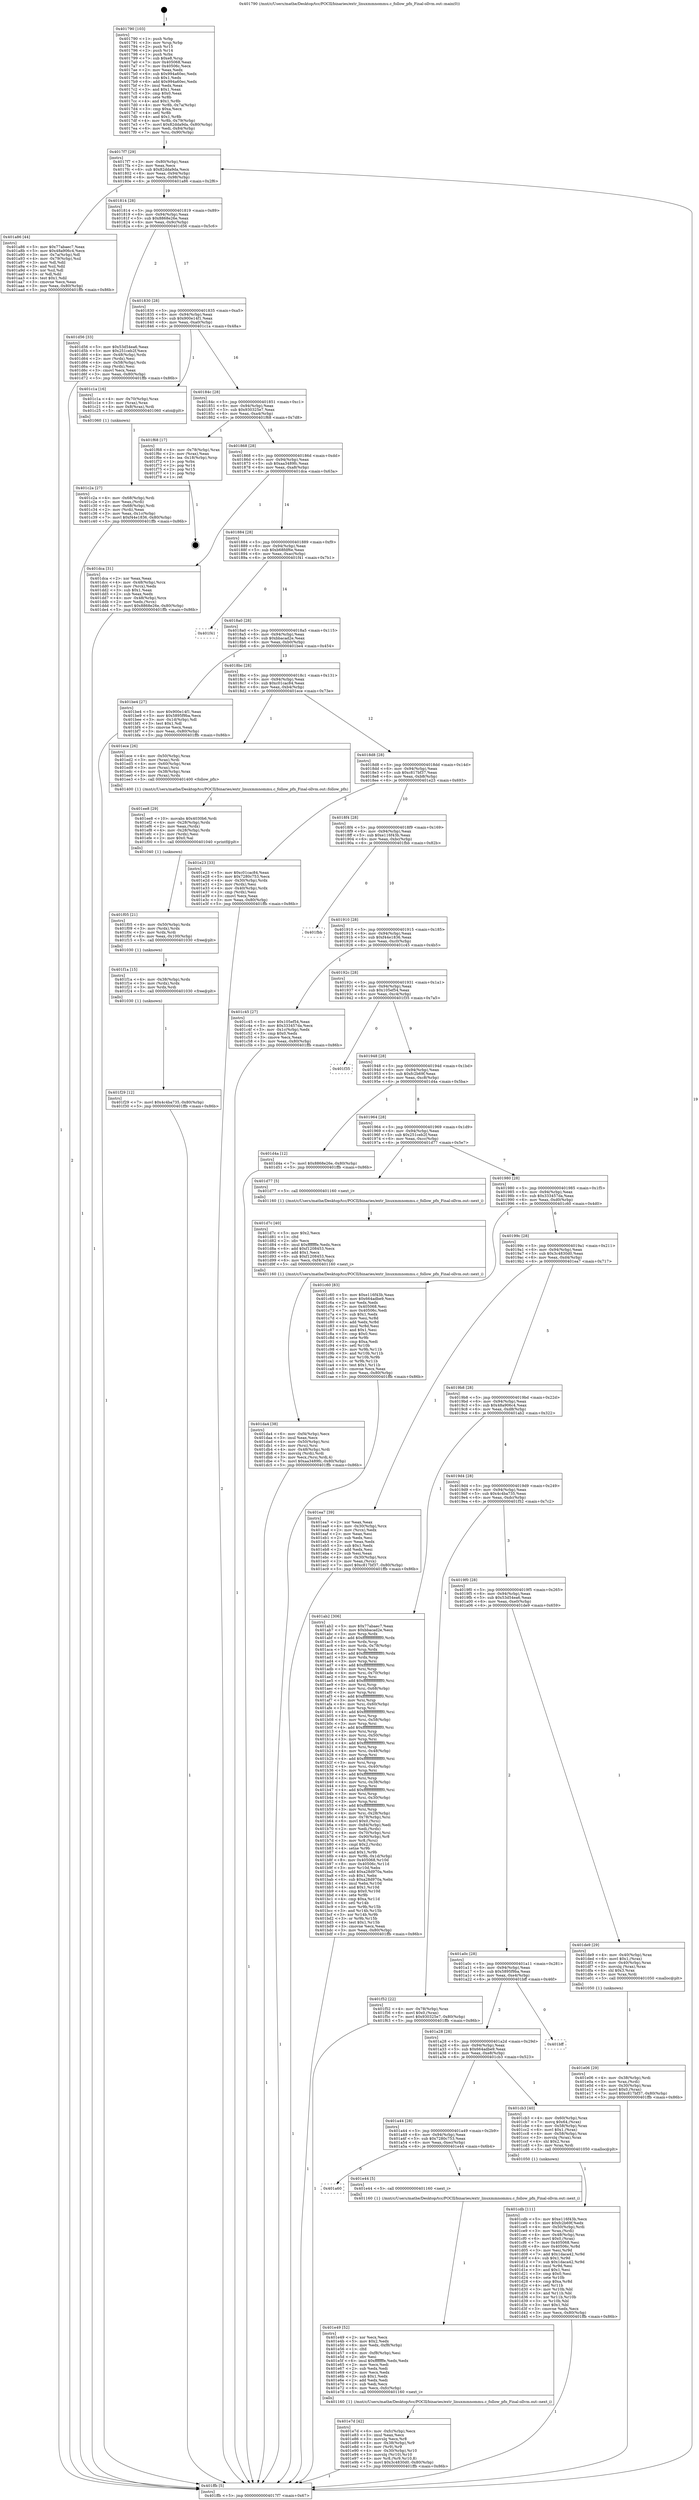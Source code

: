 digraph "0x401790" {
  label = "0x401790 (/mnt/c/Users/mathe/Desktop/tcc/POCII/binaries/extr_linuxmmnommu.c_follow_pfn_Final-ollvm.out::main(0))"
  labelloc = "t"
  node[shape=record]

  Entry [label="",width=0.3,height=0.3,shape=circle,fillcolor=black,style=filled]
  "0x4017f7" [label="{
     0x4017f7 [29]\l
     | [instrs]\l
     &nbsp;&nbsp;0x4017f7 \<+3\>: mov -0x80(%rbp),%eax\l
     &nbsp;&nbsp;0x4017fa \<+2\>: mov %eax,%ecx\l
     &nbsp;&nbsp;0x4017fc \<+6\>: sub $0x82dda9da,%ecx\l
     &nbsp;&nbsp;0x401802 \<+6\>: mov %eax,-0x94(%rbp)\l
     &nbsp;&nbsp;0x401808 \<+6\>: mov %ecx,-0x98(%rbp)\l
     &nbsp;&nbsp;0x40180e \<+6\>: je 0000000000401a86 \<main+0x2f6\>\l
  }"]
  "0x401a86" [label="{
     0x401a86 [44]\l
     | [instrs]\l
     &nbsp;&nbsp;0x401a86 \<+5\>: mov $0x77abaec7,%eax\l
     &nbsp;&nbsp;0x401a8b \<+5\>: mov $0x48a906c4,%ecx\l
     &nbsp;&nbsp;0x401a90 \<+3\>: mov -0x7a(%rbp),%dl\l
     &nbsp;&nbsp;0x401a93 \<+4\>: mov -0x79(%rbp),%sil\l
     &nbsp;&nbsp;0x401a97 \<+3\>: mov %dl,%dil\l
     &nbsp;&nbsp;0x401a9a \<+3\>: and %sil,%dil\l
     &nbsp;&nbsp;0x401a9d \<+3\>: xor %sil,%dl\l
     &nbsp;&nbsp;0x401aa0 \<+3\>: or %dl,%dil\l
     &nbsp;&nbsp;0x401aa3 \<+4\>: test $0x1,%dil\l
     &nbsp;&nbsp;0x401aa7 \<+3\>: cmovne %ecx,%eax\l
     &nbsp;&nbsp;0x401aaa \<+3\>: mov %eax,-0x80(%rbp)\l
     &nbsp;&nbsp;0x401aad \<+5\>: jmp 0000000000401ffb \<main+0x86b\>\l
  }"]
  "0x401814" [label="{
     0x401814 [28]\l
     | [instrs]\l
     &nbsp;&nbsp;0x401814 \<+5\>: jmp 0000000000401819 \<main+0x89\>\l
     &nbsp;&nbsp;0x401819 \<+6\>: mov -0x94(%rbp),%eax\l
     &nbsp;&nbsp;0x40181f \<+5\>: sub $0x8868e26e,%eax\l
     &nbsp;&nbsp;0x401824 \<+6\>: mov %eax,-0x9c(%rbp)\l
     &nbsp;&nbsp;0x40182a \<+6\>: je 0000000000401d56 \<main+0x5c6\>\l
  }"]
  "0x401ffb" [label="{
     0x401ffb [5]\l
     | [instrs]\l
     &nbsp;&nbsp;0x401ffb \<+5\>: jmp 00000000004017f7 \<main+0x67\>\l
  }"]
  "0x401790" [label="{
     0x401790 [103]\l
     | [instrs]\l
     &nbsp;&nbsp;0x401790 \<+1\>: push %rbp\l
     &nbsp;&nbsp;0x401791 \<+3\>: mov %rsp,%rbp\l
     &nbsp;&nbsp;0x401794 \<+2\>: push %r15\l
     &nbsp;&nbsp;0x401796 \<+2\>: push %r14\l
     &nbsp;&nbsp;0x401798 \<+1\>: push %rbx\l
     &nbsp;&nbsp;0x401799 \<+7\>: sub $0xe8,%rsp\l
     &nbsp;&nbsp;0x4017a0 \<+7\>: mov 0x405068,%eax\l
     &nbsp;&nbsp;0x4017a7 \<+7\>: mov 0x40506c,%ecx\l
     &nbsp;&nbsp;0x4017ae \<+2\>: mov %eax,%edx\l
     &nbsp;&nbsp;0x4017b0 \<+6\>: sub $0x994a60ec,%edx\l
     &nbsp;&nbsp;0x4017b6 \<+3\>: sub $0x1,%edx\l
     &nbsp;&nbsp;0x4017b9 \<+6\>: add $0x994a60ec,%edx\l
     &nbsp;&nbsp;0x4017bf \<+3\>: imul %edx,%eax\l
     &nbsp;&nbsp;0x4017c2 \<+3\>: and $0x1,%eax\l
     &nbsp;&nbsp;0x4017c5 \<+3\>: cmp $0x0,%eax\l
     &nbsp;&nbsp;0x4017c8 \<+4\>: sete %r8b\l
     &nbsp;&nbsp;0x4017cc \<+4\>: and $0x1,%r8b\l
     &nbsp;&nbsp;0x4017d0 \<+4\>: mov %r8b,-0x7a(%rbp)\l
     &nbsp;&nbsp;0x4017d4 \<+3\>: cmp $0xa,%ecx\l
     &nbsp;&nbsp;0x4017d7 \<+4\>: setl %r8b\l
     &nbsp;&nbsp;0x4017db \<+4\>: and $0x1,%r8b\l
     &nbsp;&nbsp;0x4017df \<+4\>: mov %r8b,-0x79(%rbp)\l
     &nbsp;&nbsp;0x4017e3 \<+7\>: movl $0x82dda9da,-0x80(%rbp)\l
     &nbsp;&nbsp;0x4017ea \<+6\>: mov %edi,-0x84(%rbp)\l
     &nbsp;&nbsp;0x4017f0 \<+7\>: mov %rsi,-0x90(%rbp)\l
  }"]
  Exit [label="",width=0.3,height=0.3,shape=circle,fillcolor=black,style=filled,peripheries=2]
  "0x401d56" [label="{
     0x401d56 [33]\l
     | [instrs]\l
     &nbsp;&nbsp;0x401d56 \<+5\>: mov $0x53d54ea6,%eax\l
     &nbsp;&nbsp;0x401d5b \<+5\>: mov $0x251ceb2f,%ecx\l
     &nbsp;&nbsp;0x401d60 \<+4\>: mov -0x48(%rbp),%rdx\l
     &nbsp;&nbsp;0x401d64 \<+2\>: mov (%rdx),%esi\l
     &nbsp;&nbsp;0x401d66 \<+4\>: mov -0x58(%rbp),%rdx\l
     &nbsp;&nbsp;0x401d6a \<+2\>: cmp (%rdx),%esi\l
     &nbsp;&nbsp;0x401d6c \<+3\>: cmovl %ecx,%eax\l
     &nbsp;&nbsp;0x401d6f \<+3\>: mov %eax,-0x80(%rbp)\l
     &nbsp;&nbsp;0x401d72 \<+5\>: jmp 0000000000401ffb \<main+0x86b\>\l
  }"]
  "0x401830" [label="{
     0x401830 [28]\l
     | [instrs]\l
     &nbsp;&nbsp;0x401830 \<+5\>: jmp 0000000000401835 \<main+0xa5\>\l
     &nbsp;&nbsp;0x401835 \<+6\>: mov -0x94(%rbp),%eax\l
     &nbsp;&nbsp;0x40183b \<+5\>: sub $0x900e14f1,%eax\l
     &nbsp;&nbsp;0x401840 \<+6\>: mov %eax,-0xa0(%rbp)\l
     &nbsp;&nbsp;0x401846 \<+6\>: je 0000000000401c1a \<main+0x48a\>\l
  }"]
  "0x401f29" [label="{
     0x401f29 [12]\l
     | [instrs]\l
     &nbsp;&nbsp;0x401f29 \<+7\>: movl $0x4c4ba735,-0x80(%rbp)\l
     &nbsp;&nbsp;0x401f30 \<+5\>: jmp 0000000000401ffb \<main+0x86b\>\l
  }"]
  "0x401c1a" [label="{
     0x401c1a [16]\l
     | [instrs]\l
     &nbsp;&nbsp;0x401c1a \<+4\>: mov -0x70(%rbp),%rax\l
     &nbsp;&nbsp;0x401c1e \<+3\>: mov (%rax),%rax\l
     &nbsp;&nbsp;0x401c21 \<+4\>: mov 0x8(%rax),%rdi\l
     &nbsp;&nbsp;0x401c25 \<+5\>: call 0000000000401060 \<atoi@plt\>\l
     | [calls]\l
     &nbsp;&nbsp;0x401060 \{1\} (unknown)\l
  }"]
  "0x40184c" [label="{
     0x40184c [28]\l
     | [instrs]\l
     &nbsp;&nbsp;0x40184c \<+5\>: jmp 0000000000401851 \<main+0xc1\>\l
     &nbsp;&nbsp;0x401851 \<+6\>: mov -0x94(%rbp),%eax\l
     &nbsp;&nbsp;0x401857 \<+5\>: sub $0x930325e7,%eax\l
     &nbsp;&nbsp;0x40185c \<+6\>: mov %eax,-0xa4(%rbp)\l
     &nbsp;&nbsp;0x401862 \<+6\>: je 0000000000401f68 \<main+0x7d8\>\l
  }"]
  "0x401f1a" [label="{
     0x401f1a [15]\l
     | [instrs]\l
     &nbsp;&nbsp;0x401f1a \<+4\>: mov -0x38(%rbp),%rdx\l
     &nbsp;&nbsp;0x401f1e \<+3\>: mov (%rdx),%rdx\l
     &nbsp;&nbsp;0x401f21 \<+3\>: mov %rdx,%rdi\l
     &nbsp;&nbsp;0x401f24 \<+5\>: call 0000000000401030 \<free@plt\>\l
     | [calls]\l
     &nbsp;&nbsp;0x401030 \{1\} (unknown)\l
  }"]
  "0x401f68" [label="{
     0x401f68 [17]\l
     | [instrs]\l
     &nbsp;&nbsp;0x401f68 \<+4\>: mov -0x78(%rbp),%rax\l
     &nbsp;&nbsp;0x401f6c \<+2\>: mov (%rax),%eax\l
     &nbsp;&nbsp;0x401f6e \<+4\>: lea -0x18(%rbp),%rsp\l
     &nbsp;&nbsp;0x401f72 \<+1\>: pop %rbx\l
     &nbsp;&nbsp;0x401f73 \<+2\>: pop %r14\l
     &nbsp;&nbsp;0x401f75 \<+2\>: pop %r15\l
     &nbsp;&nbsp;0x401f77 \<+1\>: pop %rbp\l
     &nbsp;&nbsp;0x401f78 \<+1\>: ret\l
  }"]
  "0x401868" [label="{
     0x401868 [28]\l
     | [instrs]\l
     &nbsp;&nbsp;0x401868 \<+5\>: jmp 000000000040186d \<main+0xdd\>\l
     &nbsp;&nbsp;0x40186d \<+6\>: mov -0x94(%rbp),%eax\l
     &nbsp;&nbsp;0x401873 \<+5\>: sub $0xaa3489fc,%eax\l
     &nbsp;&nbsp;0x401878 \<+6\>: mov %eax,-0xa8(%rbp)\l
     &nbsp;&nbsp;0x40187e \<+6\>: je 0000000000401dca \<main+0x63a\>\l
  }"]
  "0x401f05" [label="{
     0x401f05 [21]\l
     | [instrs]\l
     &nbsp;&nbsp;0x401f05 \<+4\>: mov -0x50(%rbp),%rdx\l
     &nbsp;&nbsp;0x401f09 \<+3\>: mov (%rdx),%rdx\l
     &nbsp;&nbsp;0x401f0c \<+3\>: mov %rdx,%rdi\l
     &nbsp;&nbsp;0x401f0f \<+6\>: mov %eax,-0x100(%rbp)\l
     &nbsp;&nbsp;0x401f15 \<+5\>: call 0000000000401030 \<free@plt\>\l
     | [calls]\l
     &nbsp;&nbsp;0x401030 \{1\} (unknown)\l
  }"]
  "0x401dca" [label="{
     0x401dca [31]\l
     | [instrs]\l
     &nbsp;&nbsp;0x401dca \<+2\>: xor %eax,%eax\l
     &nbsp;&nbsp;0x401dcc \<+4\>: mov -0x48(%rbp),%rcx\l
     &nbsp;&nbsp;0x401dd0 \<+2\>: mov (%rcx),%edx\l
     &nbsp;&nbsp;0x401dd2 \<+3\>: sub $0x1,%eax\l
     &nbsp;&nbsp;0x401dd5 \<+2\>: sub %eax,%edx\l
     &nbsp;&nbsp;0x401dd7 \<+4\>: mov -0x48(%rbp),%rcx\l
     &nbsp;&nbsp;0x401ddb \<+2\>: mov %edx,(%rcx)\l
     &nbsp;&nbsp;0x401ddd \<+7\>: movl $0x8868e26e,-0x80(%rbp)\l
     &nbsp;&nbsp;0x401de4 \<+5\>: jmp 0000000000401ffb \<main+0x86b\>\l
  }"]
  "0x401884" [label="{
     0x401884 [28]\l
     | [instrs]\l
     &nbsp;&nbsp;0x401884 \<+5\>: jmp 0000000000401889 \<main+0xf9\>\l
     &nbsp;&nbsp;0x401889 \<+6\>: mov -0x94(%rbp),%eax\l
     &nbsp;&nbsp;0x40188f \<+5\>: sub $0xb68fdf6e,%eax\l
     &nbsp;&nbsp;0x401894 \<+6\>: mov %eax,-0xac(%rbp)\l
     &nbsp;&nbsp;0x40189a \<+6\>: je 0000000000401f41 \<main+0x7b1\>\l
  }"]
  "0x401ee8" [label="{
     0x401ee8 [29]\l
     | [instrs]\l
     &nbsp;&nbsp;0x401ee8 \<+10\>: movabs $0x4030b6,%rdi\l
     &nbsp;&nbsp;0x401ef2 \<+4\>: mov -0x28(%rbp),%rdx\l
     &nbsp;&nbsp;0x401ef6 \<+2\>: mov %eax,(%rdx)\l
     &nbsp;&nbsp;0x401ef8 \<+4\>: mov -0x28(%rbp),%rdx\l
     &nbsp;&nbsp;0x401efc \<+2\>: mov (%rdx),%esi\l
     &nbsp;&nbsp;0x401efe \<+2\>: mov $0x0,%al\l
     &nbsp;&nbsp;0x401f00 \<+5\>: call 0000000000401040 \<printf@plt\>\l
     | [calls]\l
     &nbsp;&nbsp;0x401040 \{1\} (unknown)\l
  }"]
  "0x401f41" [label="{
     0x401f41\l
  }", style=dashed]
  "0x4018a0" [label="{
     0x4018a0 [28]\l
     | [instrs]\l
     &nbsp;&nbsp;0x4018a0 \<+5\>: jmp 00000000004018a5 \<main+0x115\>\l
     &nbsp;&nbsp;0x4018a5 \<+6\>: mov -0x94(%rbp),%eax\l
     &nbsp;&nbsp;0x4018ab \<+5\>: sub $0xbbacad2e,%eax\l
     &nbsp;&nbsp;0x4018b0 \<+6\>: mov %eax,-0xb0(%rbp)\l
     &nbsp;&nbsp;0x4018b6 \<+6\>: je 0000000000401be4 \<main+0x454\>\l
  }"]
  "0x401e7d" [label="{
     0x401e7d [42]\l
     | [instrs]\l
     &nbsp;&nbsp;0x401e7d \<+6\>: mov -0xfc(%rbp),%ecx\l
     &nbsp;&nbsp;0x401e83 \<+3\>: imul %eax,%ecx\l
     &nbsp;&nbsp;0x401e86 \<+3\>: movslq %ecx,%r8\l
     &nbsp;&nbsp;0x401e89 \<+4\>: mov -0x38(%rbp),%r9\l
     &nbsp;&nbsp;0x401e8d \<+3\>: mov (%r9),%r9\l
     &nbsp;&nbsp;0x401e90 \<+4\>: mov -0x30(%rbp),%r10\l
     &nbsp;&nbsp;0x401e94 \<+3\>: movslq (%r10),%r10\l
     &nbsp;&nbsp;0x401e97 \<+4\>: mov %r8,(%r9,%r10,8)\l
     &nbsp;&nbsp;0x401e9b \<+7\>: movl $0x3c4830d0,-0x80(%rbp)\l
     &nbsp;&nbsp;0x401ea2 \<+5\>: jmp 0000000000401ffb \<main+0x86b\>\l
  }"]
  "0x401be4" [label="{
     0x401be4 [27]\l
     | [instrs]\l
     &nbsp;&nbsp;0x401be4 \<+5\>: mov $0x900e14f1,%eax\l
     &nbsp;&nbsp;0x401be9 \<+5\>: mov $0x5895f9ba,%ecx\l
     &nbsp;&nbsp;0x401bee \<+3\>: mov -0x1d(%rbp),%dl\l
     &nbsp;&nbsp;0x401bf1 \<+3\>: test $0x1,%dl\l
     &nbsp;&nbsp;0x401bf4 \<+3\>: cmovne %ecx,%eax\l
     &nbsp;&nbsp;0x401bf7 \<+3\>: mov %eax,-0x80(%rbp)\l
     &nbsp;&nbsp;0x401bfa \<+5\>: jmp 0000000000401ffb \<main+0x86b\>\l
  }"]
  "0x4018bc" [label="{
     0x4018bc [28]\l
     | [instrs]\l
     &nbsp;&nbsp;0x4018bc \<+5\>: jmp 00000000004018c1 \<main+0x131\>\l
     &nbsp;&nbsp;0x4018c1 \<+6\>: mov -0x94(%rbp),%eax\l
     &nbsp;&nbsp;0x4018c7 \<+5\>: sub $0xc01cac84,%eax\l
     &nbsp;&nbsp;0x4018cc \<+6\>: mov %eax,-0xb4(%rbp)\l
     &nbsp;&nbsp;0x4018d2 \<+6\>: je 0000000000401ece \<main+0x73e\>\l
  }"]
  "0x401e49" [label="{
     0x401e49 [52]\l
     | [instrs]\l
     &nbsp;&nbsp;0x401e49 \<+2\>: xor %ecx,%ecx\l
     &nbsp;&nbsp;0x401e4b \<+5\>: mov $0x2,%edx\l
     &nbsp;&nbsp;0x401e50 \<+6\>: mov %edx,-0xf8(%rbp)\l
     &nbsp;&nbsp;0x401e56 \<+1\>: cltd\l
     &nbsp;&nbsp;0x401e57 \<+6\>: mov -0xf8(%rbp),%esi\l
     &nbsp;&nbsp;0x401e5d \<+2\>: idiv %esi\l
     &nbsp;&nbsp;0x401e5f \<+6\>: imul $0xfffffffe,%edx,%edx\l
     &nbsp;&nbsp;0x401e65 \<+2\>: mov %ecx,%edi\l
     &nbsp;&nbsp;0x401e67 \<+2\>: sub %edx,%edi\l
     &nbsp;&nbsp;0x401e69 \<+2\>: mov %ecx,%edx\l
     &nbsp;&nbsp;0x401e6b \<+3\>: sub $0x1,%edx\l
     &nbsp;&nbsp;0x401e6e \<+2\>: add %edx,%edi\l
     &nbsp;&nbsp;0x401e70 \<+2\>: sub %edi,%ecx\l
     &nbsp;&nbsp;0x401e72 \<+6\>: mov %ecx,-0xfc(%rbp)\l
     &nbsp;&nbsp;0x401e78 \<+5\>: call 0000000000401160 \<next_i\>\l
     | [calls]\l
     &nbsp;&nbsp;0x401160 \{1\} (/mnt/c/Users/mathe/Desktop/tcc/POCII/binaries/extr_linuxmmnommu.c_follow_pfn_Final-ollvm.out::next_i)\l
  }"]
  "0x401ece" [label="{
     0x401ece [26]\l
     | [instrs]\l
     &nbsp;&nbsp;0x401ece \<+4\>: mov -0x50(%rbp),%rax\l
     &nbsp;&nbsp;0x401ed2 \<+3\>: mov (%rax),%rdi\l
     &nbsp;&nbsp;0x401ed5 \<+4\>: mov -0x60(%rbp),%rax\l
     &nbsp;&nbsp;0x401ed9 \<+3\>: mov (%rax),%rsi\l
     &nbsp;&nbsp;0x401edc \<+4\>: mov -0x38(%rbp),%rax\l
     &nbsp;&nbsp;0x401ee0 \<+3\>: mov (%rax),%rdx\l
     &nbsp;&nbsp;0x401ee3 \<+5\>: call 0000000000401400 \<follow_pfn\>\l
     | [calls]\l
     &nbsp;&nbsp;0x401400 \{1\} (/mnt/c/Users/mathe/Desktop/tcc/POCII/binaries/extr_linuxmmnommu.c_follow_pfn_Final-ollvm.out::follow_pfn)\l
  }"]
  "0x4018d8" [label="{
     0x4018d8 [28]\l
     | [instrs]\l
     &nbsp;&nbsp;0x4018d8 \<+5\>: jmp 00000000004018dd \<main+0x14d\>\l
     &nbsp;&nbsp;0x4018dd \<+6\>: mov -0x94(%rbp),%eax\l
     &nbsp;&nbsp;0x4018e3 \<+5\>: sub $0xc817bf37,%eax\l
     &nbsp;&nbsp;0x4018e8 \<+6\>: mov %eax,-0xb8(%rbp)\l
     &nbsp;&nbsp;0x4018ee \<+6\>: je 0000000000401e23 \<main+0x693\>\l
  }"]
  "0x401a60" [label="{
     0x401a60\l
  }", style=dashed]
  "0x401e23" [label="{
     0x401e23 [33]\l
     | [instrs]\l
     &nbsp;&nbsp;0x401e23 \<+5\>: mov $0xc01cac84,%eax\l
     &nbsp;&nbsp;0x401e28 \<+5\>: mov $0x7280c753,%ecx\l
     &nbsp;&nbsp;0x401e2d \<+4\>: mov -0x30(%rbp),%rdx\l
     &nbsp;&nbsp;0x401e31 \<+2\>: mov (%rdx),%esi\l
     &nbsp;&nbsp;0x401e33 \<+4\>: mov -0x40(%rbp),%rdx\l
     &nbsp;&nbsp;0x401e37 \<+2\>: cmp (%rdx),%esi\l
     &nbsp;&nbsp;0x401e39 \<+3\>: cmovl %ecx,%eax\l
     &nbsp;&nbsp;0x401e3c \<+3\>: mov %eax,-0x80(%rbp)\l
     &nbsp;&nbsp;0x401e3f \<+5\>: jmp 0000000000401ffb \<main+0x86b\>\l
  }"]
  "0x4018f4" [label="{
     0x4018f4 [28]\l
     | [instrs]\l
     &nbsp;&nbsp;0x4018f4 \<+5\>: jmp 00000000004018f9 \<main+0x169\>\l
     &nbsp;&nbsp;0x4018f9 \<+6\>: mov -0x94(%rbp),%eax\l
     &nbsp;&nbsp;0x4018ff \<+5\>: sub $0xe116f43b,%eax\l
     &nbsp;&nbsp;0x401904 \<+6\>: mov %eax,-0xbc(%rbp)\l
     &nbsp;&nbsp;0x40190a \<+6\>: je 0000000000401fbb \<main+0x82b\>\l
  }"]
  "0x401e44" [label="{
     0x401e44 [5]\l
     | [instrs]\l
     &nbsp;&nbsp;0x401e44 \<+5\>: call 0000000000401160 \<next_i\>\l
     | [calls]\l
     &nbsp;&nbsp;0x401160 \{1\} (/mnt/c/Users/mathe/Desktop/tcc/POCII/binaries/extr_linuxmmnommu.c_follow_pfn_Final-ollvm.out::next_i)\l
  }"]
  "0x401fbb" [label="{
     0x401fbb\l
  }", style=dashed]
  "0x401910" [label="{
     0x401910 [28]\l
     | [instrs]\l
     &nbsp;&nbsp;0x401910 \<+5\>: jmp 0000000000401915 \<main+0x185\>\l
     &nbsp;&nbsp;0x401915 \<+6\>: mov -0x94(%rbp),%eax\l
     &nbsp;&nbsp;0x40191b \<+5\>: sub $0xf44e1836,%eax\l
     &nbsp;&nbsp;0x401920 \<+6\>: mov %eax,-0xc0(%rbp)\l
     &nbsp;&nbsp;0x401926 \<+6\>: je 0000000000401c45 \<main+0x4b5\>\l
  }"]
  "0x401e06" [label="{
     0x401e06 [29]\l
     | [instrs]\l
     &nbsp;&nbsp;0x401e06 \<+4\>: mov -0x38(%rbp),%rdi\l
     &nbsp;&nbsp;0x401e0a \<+3\>: mov %rax,(%rdi)\l
     &nbsp;&nbsp;0x401e0d \<+4\>: mov -0x30(%rbp),%rax\l
     &nbsp;&nbsp;0x401e11 \<+6\>: movl $0x0,(%rax)\l
     &nbsp;&nbsp;0x401e17 \<+7\>: movl $0xc817bf37,-0x80(%rbp)\l
     &nbsp;&nbsp;0x401e1e \<+5\>: jmp 0000000000401ffb \<main+0x86b\>\l
  }"]
  "0x401c45" [label="{
     0x401c45 [27]\l
     | [instrs]\l
     &nbsp;&nbsp;0x401c45 \<+5\>: mov $0x105ef54,%eax\l
     &nbsp;&nbsp;0x401c4a \<+5\>: mov $0x333457da,%ecx\l
     &nbsp;&nbsp;0x401c4f \<+3\>: mov -0x1c(%rbp),%edx\l
     &nbsp;&nbsp;0x401c52 \<+3\>: cmp $0x0,%edx\l
     &nbsp;&nbsp;0x401c55 \<+3\>: cmove %ecx,%eax\l
     &nbsp;&nbsp;0x401c58 \<+3\>: mov %eax,-0x80(%rbp)\l
     &nbsp;&nbsp;0x401c5b \<+5\>: jmp 0000000000401ffb \<main+0x86b\>\l
  }"]
  "0x40192c" [label="{
     0x40192c [28]\l
     | [instrs]\l
     &nbsp;&nbsp;0x40192c \<+5\>: jmp 0000000000401931 \<main+0x1a1\>\l
     &nbsp;&nbsp;0x401931 \<+6\>: mov -0x94(%rbp),%eax\l
     &nbsp;&nbsp;0x401937 \<+5\>: sub $0x105ef54,%eax\l
     &nbsp;&nbsp;0x40193c \<+6\>: mov %eax,-0xc4(%rbp)\l
     &nbsp;&nbsp;0x401942 \<+6\>: je 0000000000401f35 \<main+0x7a5\>\l
  }"]
  "0x401da4" [label="{
     0x401da4 [38]\l
     | [instrs]\l
     &nbsp;&nbsp;0x401da4 \<+6\>: mov -0xf4(%rbp),%ecx\l
     &nbsp;&nbsp;0x401daa \<+3\>: imul %eax,%ecx\l
     &nbsp;&nbsp;0x401dad \<+4\>: mov -0x50(%rbp),%rsi\l
     &nbsp;&nbsp;0x401db1 \<+3\>: mov (%rsi),%rsi\l
     &nbsp;&nbsp;0x401db4 \<+4\>: mov -0x48(%rbp),%rdi\l
     &nbsp;&nbsp;0x401db8 \<+3\>: movslq (%rdi),%rdi\l
     &nbsp;&nbsp;0x401dbb \<+3\>: mov %ecx,(%rsi,%rdi,4)\l
     &nbsp;&nbsp;0x401dbe \<+7\>: movl $0xaa3489fc,-0x80(%rbp)\l
     &nbsp;&nbsp;0x401dc5 \<+5\>: jmp 0000000000401ffb \<main+0x86b\>\l
  }"]
  "0x401f35" [label="{
     0x401f35\l
  }", style=dashed]
  "0x401948" [label="{
     0x401948 [28]\l
     | [instrs]\l
     &nbsp;&nbsp;0x401948 \<+5\>: jmp 000000000040194d \<main+0x1bd\>\l
     &nbsp;&nbsp;0x40194d \<+6\>: mov -0x94(%rbp),%eax\l
     &nbsp;&nbsp;0x401953 \<+5\>: sub $0xfc2b69f,%eax\l
     &nbsp;&nbsp;0x401958 \<+6\>: mov %eax,-0xc8(%rbp)\l
     &nbsp;&nbsp;0x40195e \<+6\>: je 0000000000401d4a \<main+0x5ba\>\l
  }"]
  "0x401d7c" [label="{
     0x401d7c [40]\l
     | [instrs]\l
     &nbsp;&nbsp;0x401d7c \<+5\>: mov $0x2,%ecx\l
     &nbsp;&nbsp;0x401d81 \<+1\>: cltd\l
     &nbsp;&nbsp;0x401d82 \<+2\>: idiv %ecx\l
     &nbsp;&nbsp;0x401d84 \<+6\>: imul $0xfffffffe,%edx,%ecx\l
     &nbsp;&nbsp;0x401d8a \<+6\>: add $0xf1208453,%ecx\l
     &nbsp;&nbsp;0x401d90 \<+3\>: add $0x1,%ecx\l
     &nbsp;&nbsp;0x401d93 \<+6\>: sub $0xf1208453,%ecx\l
     &nbsp;&nbsp;0x401d99 \<+6\>: mov %ecx,-0xf4(%rbp)\l
     &nbsp;&nbsp;0x401d9f \<+5\>: call 0000000000401160 \<next_i\>\l
     | [calls]\l
     &nbsp;&nbsp;0x401160 \{1\} (/mnt/c/Users/mathe/Desktop/tcc/POCII/binaries/extr_linuxmmnommu.c_follow_pfn_Final-ollvm.out::next_i)\l
  }"]
  "0x401d4a" [label="{
     0x401d4a [12]\l
     | [instrs]\l
     &nbsp;&nbsp;0x401d4a \<+7\>: movl $0x8868e26e,-0x80(%rbp)\l
     &nbsp;&nbsp;0x401d51 \<+5\>: jmp 0000000000401ffb \<main+0x86b\>\l
  }"]
  "0x401964" [label="{
     0x401964 [28]\l
     | [instrs]\l
     &nbsp;&nbsp;0x401964 \<+5\>: jmp 0000000000401969 \<main+0x1d9\>\l
     &nbsp;&nbsp;0x401969 \<+6\>: mov -0x94(%rbp),%eax\l
     &nbsp;&nbsp;0x40196f \<+5\>: sub $0x251ceb2f,%eax\l
     &nbsp;&nbsp;0x401974 \<+6\>: mov %eax,-0xcc(%rbp)\l
     &nbsp;&nbsp;0x40197a \<+6\>: je 0000000000401d77 \<main+0x5e7\>\l
  }"]
  "0x401cdb" [label="{
     0x401cdb [111]\l
     | [instrs]\l
     &nbsp;&nbsp;0x401cdb \<+5\>: mov $0xe116f43b,%ecx\l
     &nbsp;&nbsp;0x401ce0 \<+5\>: mov $0xfc2b69f,%edx\l
     &nbsp;&nbsp;0x401ce5 \<+4\>: mov -0x50(%rbp),%rdi\l
     &nbsp;&nbsp;0x401ce9 \<+3\>: mov %rax,(%rdi)\l
     &nbsp;&nbsp;0x401cec \<+4\>: mov -0x48(%rbp),%rax\l
     &nbsp;&nbsp;0x401cf0 \<+6\>: movl $0x0,(%rax)\l
     &nbsp;&nbsp;0x401cf6 \<+7\>: mov 0x405068,%esi\l
     &nbsp;&nbsp;0x401cfd \<+8\>: mov 0x40506c,%r8d\l
     &nbsp;&nbsp;0x401d05 \<+3\>: mov %esi,%r9d\l
     &nbsp;&nbsp;0x401d08 \<+7\>: add $0x1daca42,%r9d\l
     &nbsp;&nbsp;0x401d0f \<+4\>: sub $0x1,%r9d\l
     &nbsp;&nbsp;0x401d13 \<+7\>: sub $0x1daca42,%r9d\l
     &nbsp;&nbsp;0x401d1a \<+4\>: imul %r9d,%esi\l
     &nbsp;&nbsp;0x401d1e \<+3\>: and $0x1,%esi\l
     &nbsp;&nbsp;0x401d21 \<+3\>: cmp $0x0,%esi\l
     &nbsp;&nbsp;0x401d24 \<+4\>: sete %r10b\l
     &nbsp;&nbsp;0x401d28 \<+4\>: cmp $0xa,%r8d\l
     &nbsp;&nbsp;0x401d2c \<+4\>: setl %r11b\l
     &nbsp;&nbsp;0x401d30 \<+3\>: mov %r10b,%bl\l
     &nbsp;&nbsp;0x401d33 \<+3\>: and %r11b,%bl\l
     &nbsp;&nbsp;0x401d36 \<+3\>: xor %r11b,%r10b\l
     &nbsp;&nbsp;0x401d39 \<+3\>: or %r10b,%bl\l
     &nbsp;&nbsp;0x401d3c \<+3\>: test $0x1,%bl\l
     &nbsp;&nbsp;0x401d3f \<+3\>: cmovne %edx,%ecx\l
     &nbsp;&nbsp;0x401d42 \<+3\>: mov %ecx,-0x80(%rbp)\l
     &nbsp;&nbsp;0x401d45 \<+5\>: jmp 0000000000401ffb \<main+0x86b\>\l
  }"]
  "0x401d77" [label="{
     0x401d77 [5]\l
     | [instrs]\l
     &nbsp;&nbsp;0x401d77 \<+5\>: call 0000000000401160 \<next_i\>\l
     | [calls]\l
     &nbsp;&nbsp;0x401160 \{1\} (/mnt/c/Users/mathe/Desktop/tcc/POCII/binaries/extr_linuxmmnommu.c_follow_pfn_Final-ollvm.out::next_i)\l
  }"]
  "0x401980" [label="{
     0x401980 [28]\l
     | [instrs]\l
     &nbsp;&nbsp;0x401980 \<+5\>: jmp 0000000000401985 \<main+0x1f5\>\l
     &nbsp;&nbsp;0x401985 \<+6\>: mov -0x94(%rbp),%eax\l
     &nbsp;&nbsp;0x40198b \<+5\>: sub $0x333457da,%eax\l
     &nbsp;&nbsp;0x401990 \<+6\>: mov %eax,-0xd0(%rbp)\l
     &nbsp;&nbsp;0x401996 \<+6\>: je 0000000000401c60 \<main+0x4d0\>\l
  }"]
  "0x401a44" [label="{
     0x401a44 [28]\l
     | [instrs]\l
     &nbsp;&nbsp;0x401a44 \<+5\>: jmp 0000000000401a49 \<main+0x2b9\>\l
     &nbsp;&nbsp;0x401a49 \<+6\>: mov -0x94(%rbp),%eax\l
     &nbsp;&nbsp;0x401a4f \<+5\>: sub $0x7280c753,%eax\l
     &nbsp;&nbsp;0x401a54 \<+6\>: mov %eax,-0xec(%rbp)\l
     &nbsp;&nbsp;0x401a5a \<+6\>: je 0000000000401e44 \<main+0x6b4\>\l
  }"]
  "0x401c60" [label="{
     0x401c60 [83]\l
     | [instrs]\l
     &nbsp;&nbsp;0x401c60 \<+5\>: mov $0xe116f43b,%eax\l
     &nbsp;&nbsp;0x401c65 \<+5\>: mov $0x664adbe9,%ecx\l
     &nbsp;&nbsp;0x401c6a \<+2\>: xor %edx,%edx\l
     &nbsp;&nbsp;0x401c6c \<+7\>: mov 0x405068,%esi\l
     &nbsp;&nbsp;0x401c73 \<+7\>: mov 0x40506c,%edi\l
     &nbsp;&nbsp;0x401c7a \<+3\>: sub $0x1,%edx\l
     &nbsp;&nbsp;0x401c7d \<+3\>: mov %esi,%r8d\l
     &nbsp;&nbsp;0x401c80 \<+3\>: add %edx,%r8d\l
     &nbsp;&nbsp;0x401c83 \<+4\>: imul %r8d,%esi\l
     &nbsp;&nbsp;0x401c87 \<+3\>: and $0x1,%esi\l
     &nbsp;&nbsp;0x401c8a \<+3\>: cmp $0x0,%esi\l
     &nbsp;&nbsp;0x401c8d \<+4\>: sete %r9b\l
     &nbsp;&nbsp;0x401c91 \<+3\>: cmp $0xa,%edi\l
     &nbsp;&nbsp;0x401c94 \<+4\>: setl %r10b\l
     &nbsp;&nbsp;0x401c98 \<+3\>: mov %r9b,%r11b\l
     &nbsp;&nbsp;0x401c9b \<+3\>: and %r10b,%r11b\l
     &nbsp;&nbsp;0x401c9e \<+3\>: xor %r10b,%r9b\l
     &nbsp;&nbsp;0x401ca1 \<+3\>: or %r9b,%r11b\l
     &nbsp;&nbsp;0x401ca4 \<+4\>: test $0x1,%r11b\l
     &nbsp;&nbsp;0x401ca8 \<+3\>: cmovne %ecx,%eax\l
     &nbsp;&nbsp;0x401cab \<+3\>: mov %eax,-0x80(%rbp)\l
     &nbsp;&nbsp;0x401cae \<+5\>: jmp 0000000000401ffb \<main+0x86b\>\l
  }"]
  "0x40199c" [label="{
     0x40199c [28]\l
     | [instrs]\l
     &nbsp;&nbsp;0x40199c \<+5\>: jmp 00000000004019a1 \<main+0x211\>\l
     &nbsp;&nbsp;0x4019a1 \<+6\>: mov -0x94(%rbp),%eax\l
     &nbsp;&nbsp;0x4019a7 \<+5\>: sub $0x3c4830d0,%eax\l
     &nbsp;&nbsp;0x4019ac \<+6\>: mov %eax,-0xd4(%rbp)\l
     &nbsp;&nbsp;0x4019b2 \<+6\>: je 0000000000401ea7 \<main+0x717\>\l
  }"]
  "0x401cb3" [label="{
     0x401cb3 [40]\l
     | [instrs]\l
     &nbsp;&nbsp;0x401cb3 \<+4\>: mov -0x60(%rbp),%rax\l
     &nbsp;&nbsp;0x401cb7 \<+7\>: movq $0x64,(%rax)\l
     &nbsp;&nbsp;0x401cbe \<+4\>: mov -0x58(%rbp),%rax\l
     &nbsp;&nbsp;0x401cc2 \<+6\>: movl $0x1,(%rax)\l
     &nbsp;&nbsp;0x401cc8 \<+4\>: mov -0x58(%rbp),%rax\l
     &nbsp;&nbsp;0x401ccc \<+3\>: movslq (%rax),%rax\l
     &nbsp;&nbsp;0x401ccf \<+4\>: shl $0x2,%rax\l
     &nbsp;&nbsp;0x401cd3 \<+3\>: mov %rax,%rdi\l
     &nbsp;&nbsp;0x401cd6 \<+5\>: call 0000000000401050 \<malloc@plt\>\l
     | [calls]\l
     &nbsp;&nbsp;0x401050 \{1\} (unknown)\l
  }"]
  "0x401ea7" [label="{
     0x401ea7 [39]\l
     | [instrs]\l
     &nbsp;&nbsp;0x401ea7 \<+2\>: xor %eax,%eax\l
     &nbsp;&nbsp;0x401ea9 \<+4\>: mov -0x30(%rbp),%rcx\l
     &nbsp;&nbsp;0x401ead \<+2\>: mov (%rcx),%edx\l
     &nbsp;&nbsp;0x401eaf \<+2\>: mov %eax,%esi\l
     &nbsp;&nbsp;0x401eb1 \<+2\>: sub %edx,%esi\l
     &nbsp;&nbsp;0x401eb3 \<+2\>: mov %eax,%edx\l
     &nbsp;&nbsp;0x401eb5 \<+3\>: sub $0x1,%edx\l
     &nbsp;&nbsp;0x401eb8 \<+2\>: add %edx,%esi\l
     &nbsp;&nbsp;0x401eba \<+2\>: sub %esi,%eax\l
     &nbsp;&nbsp;0x401ebc \<+4\>: mov -0x30(%rbp),%rcx\l
     &nbsp;&nbsp;0x401ec0 \<+2\>: mov %eax,(%rcx)\l
     &nbsp;&nbsp;0x401ec2 \<+7\>: movl $0xc817bf37,-0x80(%rbp)\l
     &nbsp;&nbsp;0x401ec9 \<+5\>: jmp 0000000000401ffb \<main+0x86b\>\l
  }"]
  "0x4019b8" [label="{
     0x4019b8 [28]\l
     | [instrs]\l
     &nbsp;&nbsp;0x4019b8 \<+5\>: jmp 00000000004019bd \<main+0x22d\>\l
     &nbsp;&nbsp;0x4019bd \<+6\>: mov -0x94(%rbp),%eax\l
     &nbsp;&nbsp;0x4019c3 \<+5\>: sub $0x48a906c4,%eax\l
     &nbsp;&nbsp;0x4019c8 \<+6\>: mov %eax,-0xd8(%rbp)\l
     &nbsp;&nbsp;0x4019ce \<+6\>: je 0000000000401ab2 \<main+0x322\>\l
  }"]
  "0x401a28" [label="{
     0x401a28 [28]\l
     | [instrs]\l
     &nbsp;&nbsp;0x401a28 \<+5\>: jmp 0000000000401a2d \<main+0x29d\>\l
     &nbsp;&nbsp;0x401a2d \<+6\>: mov -0x94(%rbp),%eax\l
     &nbsp;&nbsp;0x401a33 \<+5\>: sub $0x664adbe9,%eax\l
     &nbsp;&nbsp;0x401a38 \<+6\>: mov %eax,-0xe8(%rbp)\l
     &nbsp;&nbsp;0x401a3e \<+6\>: je 0000000000401cb3 \<main+0x523\>\l
  }"]
  "0x401ab2" [label="{
     0x401ab2 [306]\l
     | [instrs]\l
     &nbsp;&nbsp;0x401ab2 \<+5\>: mov $0x77abaec7,%eax\l
     &nbsp;&nbsp;0x401ab7 \<+5\>: mov $0xbbacad2e,%ecx\l
     &nbsp;&nbsp;0x401abc \<+3\>: mov %rsp,%rdx\l
     &nbsp;&nbsp;0x401abf \<+4\>: add $0xfffffffffffffff0,%rdx\l
     &nbsp;&nbsp;0x401ac3 \<+3\>: mov %rdx,%rsp\l
     &nbsp;&nbsp;0x401ac6 \<+4\>: mov %rdx,-0x78(%rbp)\l
     &nbsp;&nbsp;0x401aca \<+3\>: mov %rsp,%rdx\l
     &nbsp;&nbsp;0x401acd \<+4\>: add $0xfffffffffffffff0,%rdx\l
     &nbsp;&nbsp;0x401ad1 \<+3\>: mov %rdx,%rsp\l
     &nbsp;&nbsp;0x401ad4 \<+3\>: mov %rsp,%rsi\l
     &nbsp;&nbsp;0x401ad7 \<+4\>: add $0xfffffffffffffff0,%rsi\l
     &nbsp;&nbsp;0x401adb \<+3\>: mov %rsi,%rsp\l
     &nbsp;&nbsp;0x401ade \<+4\>: mov %rsi,-0x70(%rbp)\l
     &nbsp;&nbsp;0x401ae2 \<+3\>: mov %rsp,%rsi\l
     &nbsp;&nbsp;0x401ae5 \<+4\>: add $0xfffffffffffffff0,%rsi\l
     &nbsp;&nbsp;0x401ae9 \<+3\>: mov %rsi,%rsp\l
     &nbsp;&nbsp;0x401aec \<+4\>: mov %rsi,-0x68(%rbp)\l
     &nbsp;&nbsp;0x401af0 \<+3\>: mov %rsp,%rsi\l
     &nbsp;&nbsp;0x401af3 \<+4\>: add $0xfffffffffffffff0,%rsi\l
     &nbsp;&nbsp;0x401af7 \<+3\>: mov %rsi,%rsp\l
     &nbsp;&nbsp;0x401afa \<+4\>: mov %rsi,-0x60(%rbp)\l
     &nbsp;&nbsp;0x401afe \<+3\>: mov %rsp,%rsi\l
     &nbsp;&nbsp;0x401b01 \<+4\>: add $0xfffffffffffffff0,%rsi\l
     &nbsp;&nbsp;0x401b05 \<+3\>: mov %rsi,%rsp\l
     &nbsp;&nbsp;0x401b08 \<+4\>: mov %rsi,-0x58(%rbp)\l
     &nbsp;&nbsp;0x401b0c \<+3\>: mov %rsp,%rsi\l
     &nbsp;&nbsp;0x401b0f \<+4\>: add $0xfffffffffffffff0,%rsi\l
     &nbsp;&nbsp;0x401b13 \<+3\>: mov %rsi,%rsp\l
     &nbsp;&nbsp;0x401b16 \<+4\>: mov %rsi,-0x50(%rbp)\l
     &nbsp;&nbsp;0x401b1a \<+3\>: mov %rsp,%rsi\l
     &nbsp;&nbsp;0x401b1d \<+4\>: add $0xfffffffffffffff0,%rsi\l
     &nbsp;&nbsp;0x401b21 \<+3\>: mov %rsi,%rsp\l
     &nbsp;&nbsp;0x401b24 \<+4\>: mov %rsi,-0x48(%rbp)\l
     &nbsp;&nbsp;0x401b28 \<+3\>: mov %rsp,%rsi\l
     &nbsp;&nbsp;0x401b2b \<+4\>: add $0xfffffffffffffff0,%rsi\l
     &nbsp;&nbsp;0x401b2f \<+3\>: mov %rsi,%rsp\l
     &nbsp;&nbsp;0x401b32 \<+4\>: mov %rsi,-0x40(%rbp)\l
     &nbsp;&nbsp;0x401b36 \<+3\>: mov %rsp,%rsi\l
     &nbsp;&nbsp;0x401b39 \<+4\>: add $0xfffffffffffffff0,%rsi\l
     &nbsp;&nbsp;0x401b3d \<+3\>: mov %rsi,%rsp\l
     &nbsp;&nbsp;0x401b40 \<+4\>: mov %rsi,-0x38(%rbp)\l
     &nbsp;&nbsp;0x401b44 \<+3\>: mov %rsp,%rsi\l
     &nbsp;&nbsp;0x401b47 \<+4\>: add $0xfffffffffffffff0,%rsi\l
     &nbsp;&nbsp;0x401b4b \<+3\>: mov %rsi,%rsp\l
     &nbsp;&nbsp;0x401b4e \<+4\>: mov %rsi,-0x30(%rbp)\l
     &nbsp;&nbsp;0x401b52 \<+3\>: mov %rsp,%rsi\l
     &nbsp;&nbsp;0x401b55 \<+4\>: add $0xfffffffffffffff0,%rsi\l
     &nbsp;&nbsp;0x401b59 \<+3\>: mov %rsi,%rsp\l
     &nbsp;&nbsp;0x401b5c \<+4\>: mov %rsi,-0x28(%rbp)\l
     &nbsp;&nbsp;0x401b60 \<+4\>: mov -0x78(%rbp),%rsi\l
     &nbsp;&nbsp;0x401b64 \<+6\>: movl $0x0,(%rsi)\l
     &nbsp;&nbsp;0x401b6a \<+6\>: mov -0x84(%rbp),%edi\l
     &nbsp;&nbsp;0x401b70 \<+2\>: mov %edi,(%rdx)\l
     &nbsp;&nbsp;0x401b72 \<+4\>: mov -0x70(%rbp),%rsi\l
     &nbsp;&nbsp;0x401b76 \<+7\>: mov -0x90(%rbp),%r8\l
     &nbsp;&nbsp;0x401b7d \<+3\>: mov %r8,(%rsi)\l
     &nbsp;&nbsp;0x401b80 \<+3\>: cmpl $0x2,(%rdx)\l
     &nbsp;&nbsp;0x401b83 \<+4\>: setne %r9b\l
     &nbsp;&nbsp;0x401b87 \<+4\>: and $0x1,%r9b\l
     &nbsp;&nbsp;0x401b8b \<+4\>: mov %r9b,-0x1d(%rbp)\l
     &nbsp;&nbsp;0x401b8f \<+8\>: mov 0x405068,%r10d\l
     &nbsp;&nbsp;0x401b97 \<+8\>: mov 0x40506c,%r11d\l
     &nbsp;&nbsp;0x401b9f \<+3\>: mov %r10d,%ebx\l
     &nbsp;&nbsp;0x401ba2 \<+6\>: add $0xa28d970a,%ebx\l
     &nbsp;&nbsp;0x401ba8 \<+3\>: sub $0x1,%ebx\l
     &nbsp;&nbsp;0x401bab \<+6\>: sub $0xa28d970a,%ebx\l
     &nbsp;&nbsp;0x401bb1 \<+4\>: imul %ebx,%r10d\l
     &nbsp;&nbsp;0x401bb5 \<+4\>: and $0x1,%r10d\l
     &nbsp;&nbsp;0x401bb9 \<+4\>: cmp $0x0,%r10d\l
     &nbsp;&nbsp;0x401bbd \<+4\>: sete %r9b\l
     &nbsp;&nbsp;0x401bc1 \<+4\>: cmp $0xa,%r11d\l
     &nbsp;&nbsp;0x401bc5 \<+4\>: setl %r14b\l
     &nbsp;&nbsp;0x401bc9 \<+3\>: mov %r9b,%r15b\l
     &nbsp;&nbsp;0x401bcc \<+3\>: and %r14b,%r15b\l
     &nbsp;&nbsp;0x401bcf \<+3\>: xor %r14b,%r9b\l
     &nbsp;&nbsp;0x401bd2 \<+3\>: or %r9b,%r15b\l
     &nbsp;&nbsp;0x401bd5 \<+4\>: test $0x1,%r15b\l
     &nbsp;&nbsp;0x401bd9 \<+3\>: cmovne %ecx,%eax\l
     &nbsp;&nbsp;0x401bdc \<+3\>: mov %eax,-0x80(%rbp)\l
     &nbsp;&nbsp;0x401bdf \<+5\>: jmp 0000000000401ffb \<main+0x86b\>\l
  }"]
  "0x4019d4" [label="{
     0x4019d4 [28]\l
     | [instrs]\l
     &nbsp;&nbsp;0x4019d4 \<+5\>: jmp 00000000004019d9 \<main+0x249\>\l
     &nbsp;&nbsp;0x4019d9 \<+6\>: mov -0x94(%rbp),%eax\l
     &nbsp;&nbsp;0x4019df \<+5\>: sub $0x4c4ba735,%eax\l
     &nbsp;&nbsp;0x4019e4 \<+6\>: mov %eax,-0xdc(%rbp)\l
     &nbsp;&nbsp;0x4019ea \<+6\>: je 0000000000401f52 \<main+0x7c2\>\l
  }"]
  "0x401bff" [label="{
     0x401bff\l
  }", style=dashed]
  "0x401c2a" [label="{
     0x401c2a [27]\l
     | [instrs]\l
     &nbsp;&nbsp;0x401c2a \<+4\>: mov -0x68(%rbp),%rdi\l
     &nbsp;&nbsp;0x401c2e \<+2\>: mov %eax,(%rdi)\l
     &nbsp;&nbsp;0x401c30 \<+4\>: mov -0x68(%rbp),%rdi\l
     &nbsp;&nbsp;0x401c34 \<+2\>: mov (%rdi),%eax\l
     &nbsp;&nbsp;0x401c36 \<+3\>: mov %eax,-0x1c(%rbp)\l
     &nbsp;&nbsp;0x401c39 \<+7\>: movl $0xf44e1836,-0x80(%rbp)\l
     &nbsp;&nbsp;0x401c40 \<+5\>: jmp 0000000000401ffb \<main+0x86b\>\l
  }"]
  "0x401a0c" [label="{
     0x401a0c [28]\l
     | [instrs]\l
     &nbsp;&nbsp;0x401a0c \<+5\>: jmp 0000000000401a11 \<main+0x281\>\l
     &nbsp;&nbsp;0x401a11 \<+6\>: mov -0x94(%rbp),%eax\l
     &nbsp;&nbsp;0x401a17 \<+5\>: sub $0x5895f9ba,%eax\l
     &nbsp;&nbsp;0x401a1c \<+6\>: mov %eax,-0xe4(%rbp)\l
     &nbsp;&nbsp;0x401a22 \<+6\>: je 0000000000401bff \<main+0x46f\>\l
  }"]
  "0x401f52" [label="{
     0x401f52 [22]\l
     | [instrs]\l
     &nbsp;&nbsp;0x401f52 \<+4\>: mov -0x78(%rbp),%rax\l
     &nbsp;&nbsp;0x401f56 \<+6\>: movl $0x0,(%rax)\l
     &nbsp;&nbsp;0x401f5c \<+7\>: movl $0x930325e7,-0x80(%rbp)\l
     &nbsp;&nbsp;0x401f63 \<+5\>: jmp 0000000000401ffb \<main+0x86b\>\l
  }"]
  "0x4019f0" [label="{
     0x4019f0 [28]\l
     | [instrs]\l
     &nbsp;&nbsp;0x4019f0 \<+5\>: jmp 00000000004019f5 \<main+0x265\>\l
     &nbsp;&nbsp;0x4019f5 \<+6\>: mov -0x94(%rbp),%eax\l
     &nbsp;&nbsp;0x4019fb \<+5\>: sub $0x53d54ea6,%eax\l
     &nbsp;&nbsp;0x401a00 \<+6\>: mov %eax,-0xe0(%rbp)\l
     &nbsp;&nbsp;0x401a06 \<+6\>: je 0000000000401de9 \<main+0x659\>\l
  }"]
  "0x401de9" [label="{
     0x401de9 [29]\l
     | [instrs]\l
     &nbsp;&nbsp;0x401de9 \<+4\>: mov -0x40(%rbp),%rax\l
     &nbsp;&nbsp;0x401ded \<+6\>: movl $0x1,(%rax)\l
     &nbsp;&nbsp;0x401df3 \<+4\>: mov -0x40(%rbp),%rax\l
     &nbsp;&nbsp;0x401df7 \<+3\>: movslq (%rax),%rax\l
     &nbsp;&nbsp;0x401dfa \<+4\>: shl $0x3,%rax\l
     &nbsp;&nbsp;0x401dfe \<+3\>: mov %rax,%rdi\l
     &nbsp;&nbsp;0x401e01 \<+5\>: call 0000000000401050 \<malloc@plt\>\l
     | [calls]\l
     &nbsp;&nbsp;0x401050 \{1\} (unknown)\l
  }"]
  Entry -> "0x401790" [label=" 1"]
  "0x4017f7" -> "0x401a86" [label=" 1"]
  "0x4017f7" -> "0x401814" [label=" 19"]
  "0x401a86" -> "0x401ffb" [label=" 1"]
  "0x401790" -> "0x4017f7" [label=" 1"]
  "0x401ffb" -> "0x4017f7" [label=" 19"]
  "0x401f68" -> Exit [label=" 1"]
  "0x401814" -> "0x401d56" [label=" 2"]
  "0x401814" -> "0x401830" [label=" 17"]
  "0x401f52" -> "0x401ffb" [label=" 1"]
  "0x401830" -> "0x401c1a" [label=" 1"]
  "0x401830" -> "0x40184c" [label=" 16"]
  "0x401f29" -> "0x401ffb" [label=" 1"]
  "0x40184c" -> "0x401f68" [label=" 1"]
  "0x40184c" -> "0x401868" [label=" 15"]
  "0x401f1a" -> "0x401f29" [label=" 1"]
  "0x401868" -> "0x401dca" [label=" 1"]
  "0x401868" -> "0x401884" [label=" 14"]
  "0x401f05" -> "0x401f1a" [label=" 1"]
  "0x401884" -> "0x401f41" [label=" 0"]
  "0x401884" -> "0x4018a0" [label=" 14"]
  "0x401ee8" -> "0x401f05" [label=" 1"]
  "0x4018a0" -> "0x401be4" [label=" 1"]
  "0x4018a0" -> "0x4018bc" [label=" 13"]
  "0x401ece" -> "0x401ee8" [label=" 1"]
  "0x4018bc" -> "0x401ece" [label=" 1"]
  "0x4018bc" -> "0x4018d8" [label=" 12"]
  "0x401ea7" -> "0x401ffb" [label=" 1"]
  "0x4018d8" -> "0x401e23" [label=" 2"]
  "0x4018d8" -> "0x4018f4" [label=" 10"]
  "0x401e7d" -> "0x401ffb" [label=" 1"]
  "0x4018f4" -> "0x401fbb" [label=" 0"]
  "0x4018f4" -> "0x401910" [label=" 10"]
  "0x401e49" -> "0x401e7d" [label=" 1"]
  "0x401910" -> "0x401c45" [label=" 1"]
  "0x401910" -> "0x40192c" [label=" 9"]
  "0x401a44" -> "0x401a60" [label=" 0"]
  "0x40192c" -> "0x401f35" [label=" 0"]
  "0x40192c" -> "0x401948" [label=" 9"]
  "0x401a44" -> "0x401e44" [label=" 1"]
  "0x401948" -> "0x401d4a" [label=" 1"]
  "0x401948" -> "0x401964" [label=" 8"]
  "0x401e44" -> "0x401e49" [label=" 1"]
  "0x401964" -> "0x401d77" [label=" 1"]
  "0x401964" -> "0x401980" [label=" 7"]
  "0x401e23" -> "0x401ffb" [label=" 2"]
  "0x401980" -> "0x401c60" [label=" 1"]
  "0x401980" -> "0x40199c" [label=" 6"]
  "0x401e06" -> "0x401ffb" [label=" 1"]
  "0x40199c" -> "0x401ea7" [label=" 1"]
  "0x40199c" -> "0x4019b8" [label=" 5"]
  "0x401de9" -> "0x401e06" [label=" 1"]
  "0x4019b8" -> "0x401ab2" [label=" 1"]
  "0x4019b8" -> "0x4019d4" [label=" 4"]
  "0x401da4" -> "0x401ffb" [label=" 1"]
  "0x401ab2" -> "0x401ffb" [label=" 1"]
  "0x401be4" -> "0x401ffb" [label=" 1"]
  "0x401c1a" -> "0x401c2a" [label=" 1"]
  "0x401c2a" -> "0x401ffb" [label=" 1"]
  "0x401c45" -> "0x401ffb" [label=" 1"]
  "0x401c60" -> "0x401ffb" [label=" 1"]
  "0x401d7c" -> "0x401da4" [label=" 1"]
  "0x4019d4" -> "0x401f52" [label=" 1"]
  "0x4019d4" -> "0x4019f0" [label=" 3"]
  "0x401d56" -> "0x401ffb" [label=" 2"]
  "0x4019f0" -> "0x401de9" [label=" 1"]
  "0x4019f0" -> "0x401a0c" [label=" 2"]
  "0x401d77" -> "0x401d7c" [label=" 1"]
  "0x401a0c" -> "0x401bff" [label=" 0"]
  "0x401a0c" -> "0x401a28" [label=" 2"]
  "0x401dca" -> "0x401ffb" [label=" 1"]
  "0x401a28" -> "0x401cb3" [label=" 1"]
  "0x401a28" -> "0x401a44" [label=" 1"]
  "0x401cb3" -> "0x401cdb" [label=" 1"]
  "0x401cdb" -> "0x401ffb" [label=" 1"]
  "0x401d4a" -> "0x401ffb" [label=" 1"]
}
